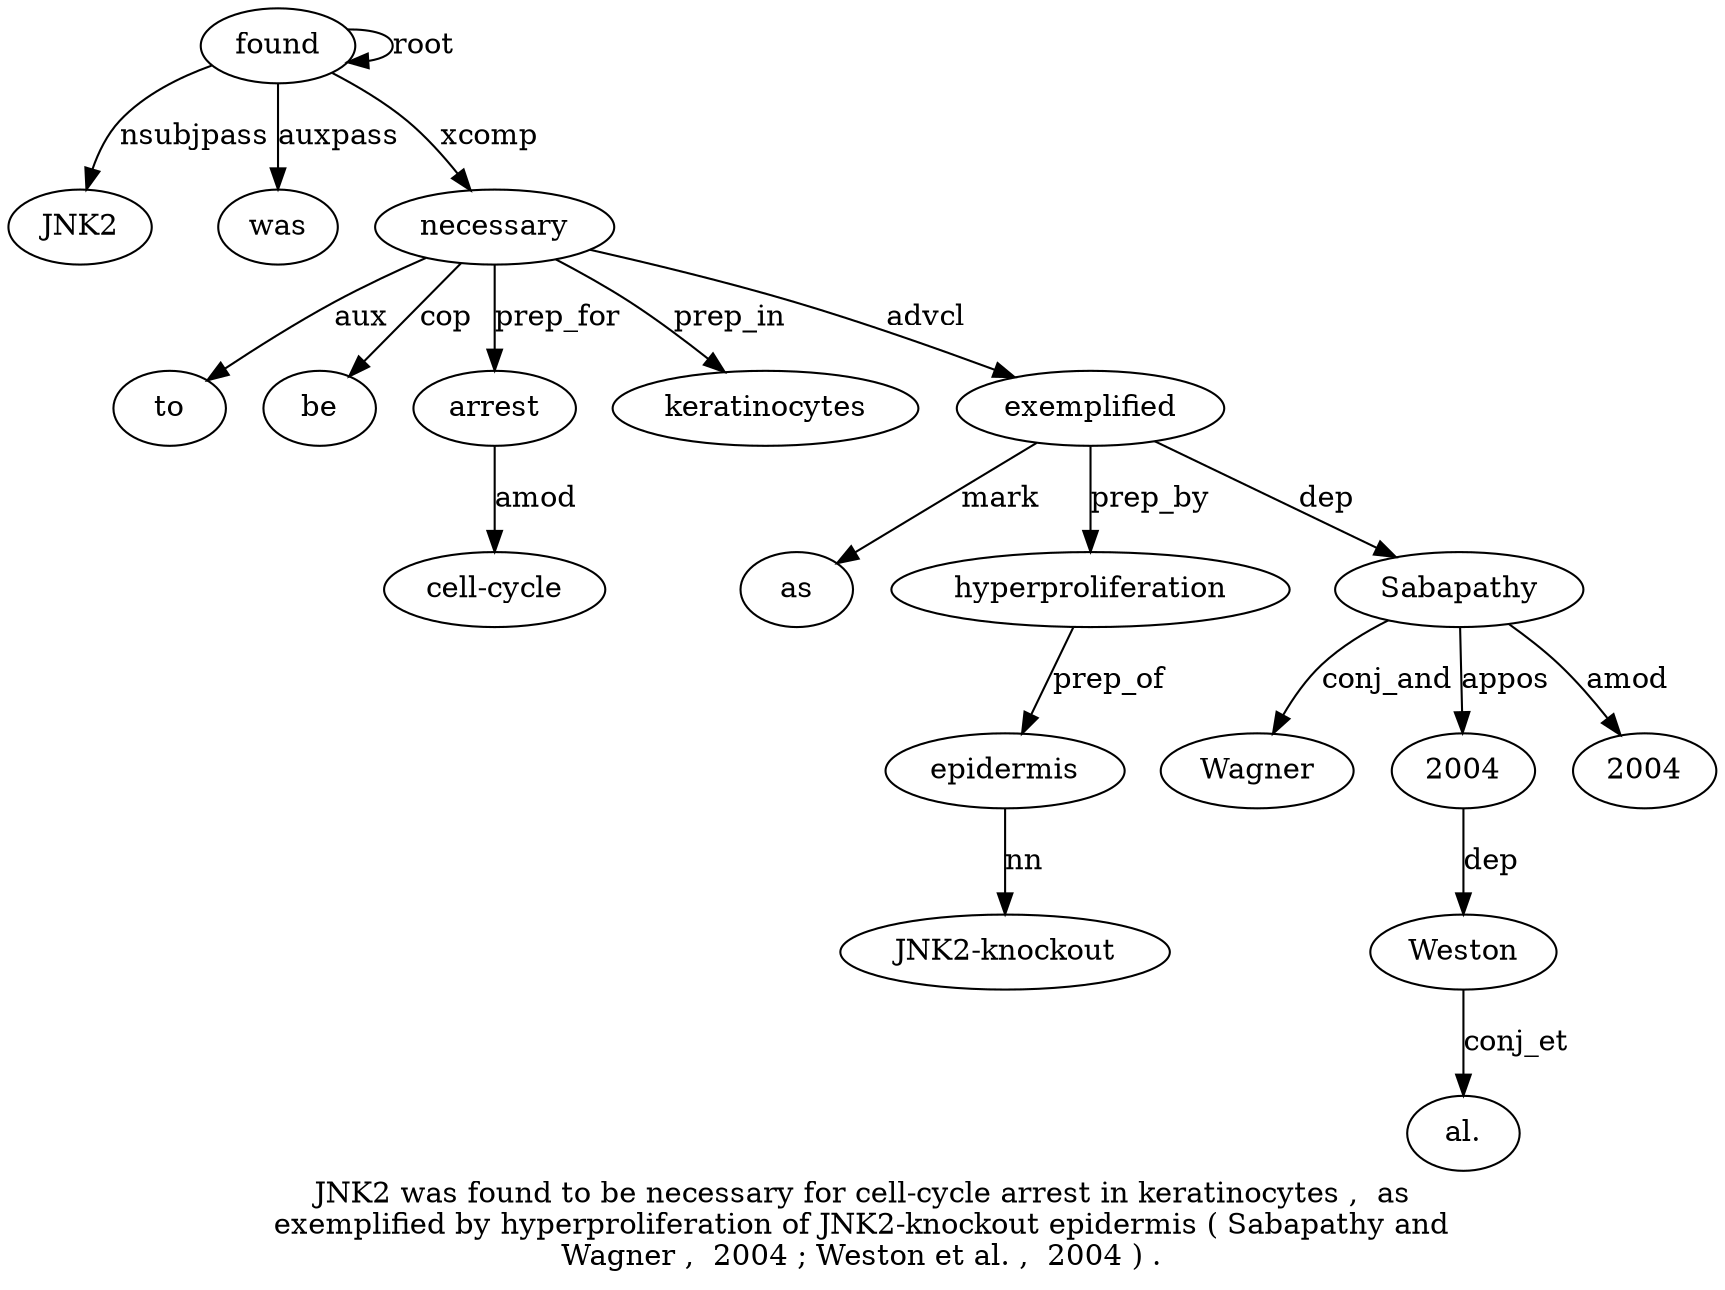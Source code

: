 digraph "JNK2 was found to be necessary for cell-cycle arrest in keratinocytes ,  as exemplified by hyperproliferation of JNK2-knockout epidermis ( Sabapathy and Wagner ,  2004 ; Weston et al. ,  2004 ) ." {
label="JNK2 was found to be necessary for cell-cycle arrest in keratinocytes ,  as
exemplified by hyperproliferation of JNK2-knockout epidermis ( Sabapathy and
Wagner ,  2004 ; Weston et al. ,  2004 ) .";
found3 [style=filled, fillcolor=white, label=found];
JNK21 [style=filled, fillcolor=white, label=JNK2];
found3 -> JNK21  [label=nsubjpass];
was2 [style=filled, fillcolor=white, label=was];
found3 -> was2  [label=auxpass];
found3 -> found3  [label=root];
necessary6 [style=filled, fillcolor=white, label=necessary];
to4 [style=filled, fillcolor=white, label=to];
necessary6 -> to4  [label=aux];
be5 [style=filled, fillcolor=white, label=be];
necessary6 -> be5  [label=cop];
found3 -> necessary6  [label=xcomp];
arrest9 [style=filled, fillcolor=white, label=arrest];
"cell-cycle8" [style=filled, fillcolor=white, label="cell-cycle"];
arrest9 -> "cell-cycle8"  [label=amod];
necessary6 -> arrest9  [label=prep_for];
keratinocytes11 [style=filled, fillcolor=white, label=keratinocytes];
necessary6 -> keratinocytes11  [label=prep_in];
exemplified14 [style=filled, fillcolor=white, label=exemplified];
as13 [style=filled, fillcolor=white, label=as];
exemplified14 -> as13  [label=mark];
necessary6 -> exemplified14  [label=advcl];
hyperproliferation16 [style=filled, fillcolor=white, label=hyperproliferation];
exemplified14 -> hyperproliferation16  [label=prep_by];
epidermis19 [style=filled, fillcolor=white, label=epidermis];
"JNK2-knockout18" [style=filled, fillcolor=white, label="JNK2-knockout"];
epidermis19 -> "JNK2-knockout18"  [label=nn];
hyperproliferation16 -> epidermis19  [label=prep_of];
Sabapathy21 [style=filled, fillcolor=white, label=Sabapathy];
exemplified14 -> Sabapathy21  [label=dep];
Wagner23 [style=filled, fillcolor=white, label=Wagner];
Sabapathy21 -> Wagner23  [label=conj_and];
200425 [style=filled, fillcolor=white, label=2004];
Sabapathy21 -> 200425  [label=appos];
Weston27 [style=filled, fillcolor=white, label=Weston];
200425 -> Weston27  [label=dep];
"al.29" [style=filled, fillcolor=white, label="al."];
Weston27 -> "al.29"  [label=conj_et];
200431 [style=filled, fillcolor=white, label=2004];
Sabapathy21 -> 200431  [label=amod];
}
